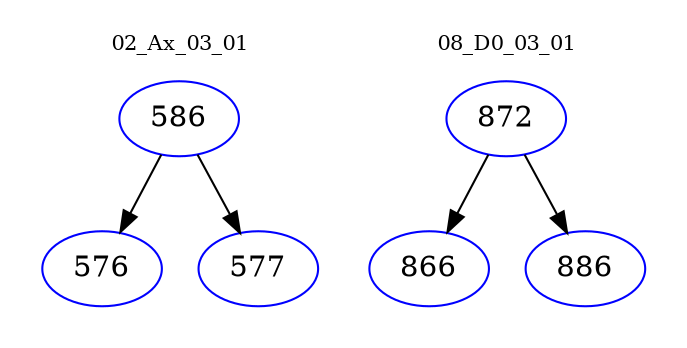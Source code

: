 digraph{
subgraph cluster_0 {
color = white
label = "02_Ax_03_01";
fontsize=10;
T0_586 [label="586", color="blue"]
T0_586 -> T0_576 [color="black"]
T0_576 [label="576", color="blue"]
T0_586 -> T0_577 [color="black"]
T0_577 [label="577", color="blue"]
}
subgraph cluster_1 {
color = white
label = "08_D0_03_01";
fontsize=10;
T1_872 [label="872", color="blue"]
T1_872 -> T1_866 [color="black"]
T1_866 [label="866", color="blue"]
T1_872 -> T1_886 [color="black"]
T1_886 [label="886", color="blue"]
}
}
